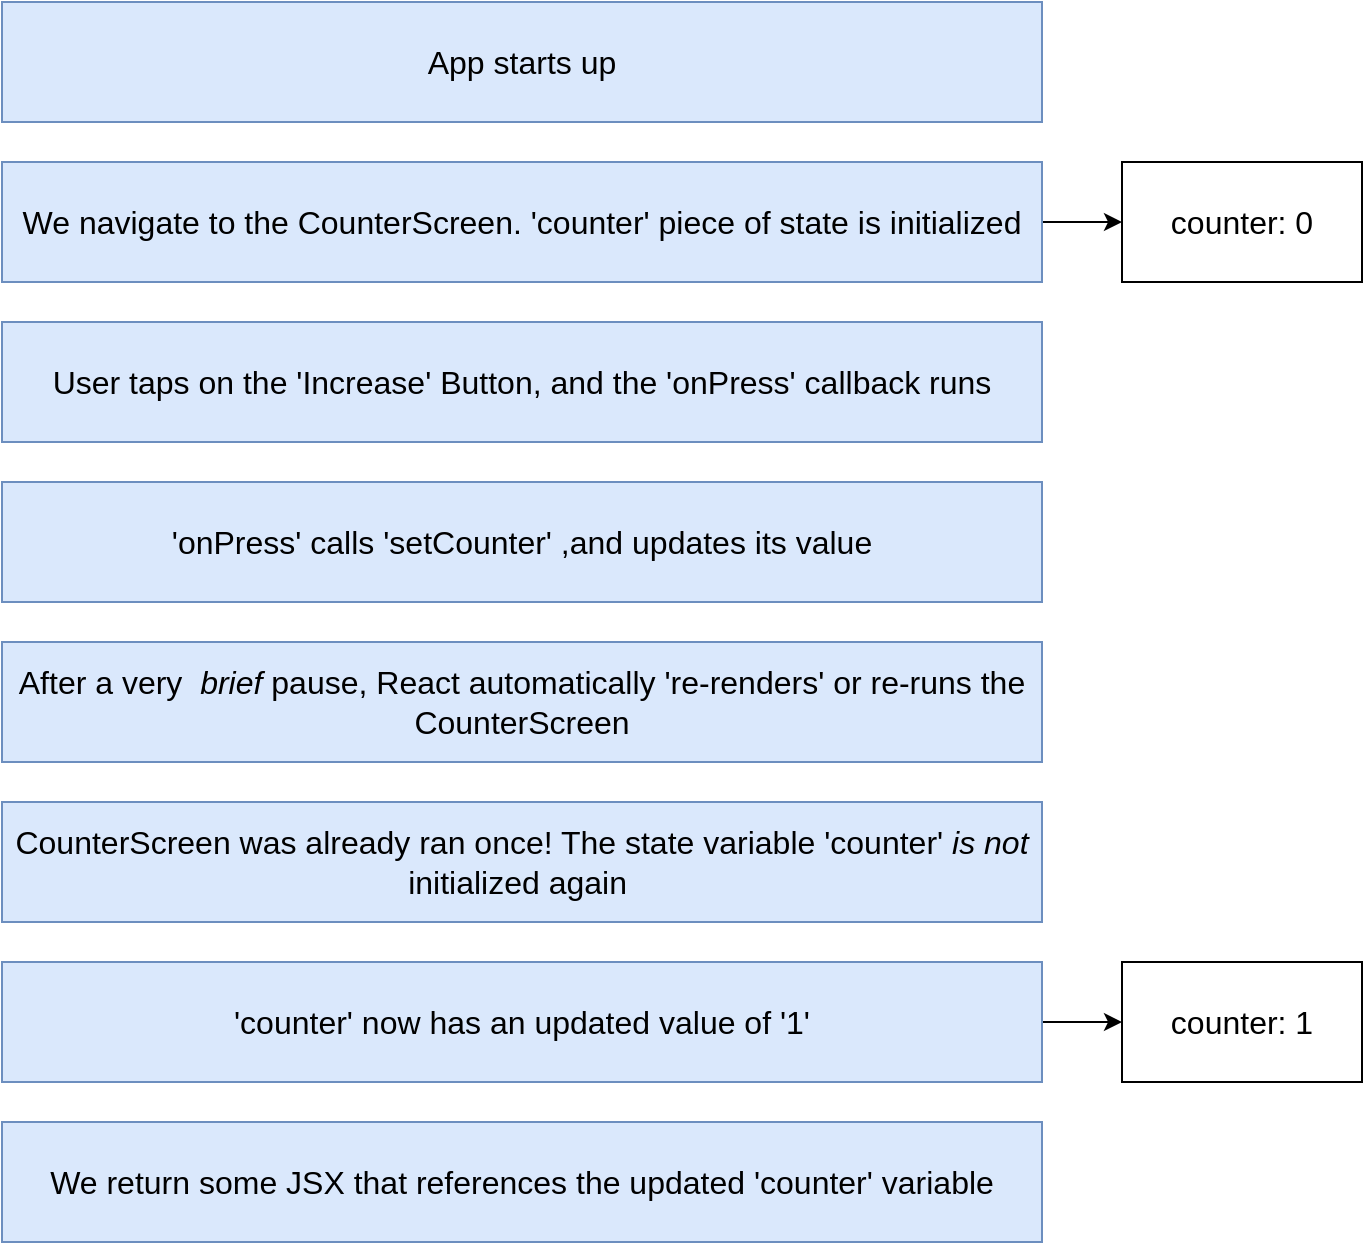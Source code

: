 <mxfile version="15.8.7" type="device"><diagram id="MrQZ9qSWvoJ0XxuQzjD8" name="Page-1"><mxGraphModel dx="868" dy="566" grid="1" gridSize="10" guides="1" tooltips="1" connect="1" arrows="1" fold="1" page="1" pageScale="1" pageWidth="827" pageHeight="1169" math="0" shadow="0"><root><mxCell id="0"/><mxCell id="1" parent="0"/><mxCell id="5TOAY0lJi1y5KtWivaZy-1" value="&lt;font style=&quot;font-size: 16px&quot;&gt;App starts up&lt;/font&gt;" style="rounded=0;whiteSpace=wrap;html=1;fillColor=#dae8fc;strokeColor=#6c8ebf;" vertex="1" parent="1"><mxGeometry x="40" y="80" width="520" height="60" as="geometry"/></mxCell><mxCell id="5TOAY0lJi1y5KtWivaZy-9" value="" style="edgeStyle=orthogonalEdgeStyle;rounded=0;orthogonalLoop=1;jettySize=auto;html=1;fontSize=16;" edge="1" parent="1" source="5TOAY0lJi1y5KtWivaZy-2" target="5TOAY0lJi1y5KtWivaZy-8"><mxGeometry relative="1" as="geometry"/></mxCell><mxCell id="5TOAY0lJi1y5KtWivaZy-2" value="&lt;font style=&quot;font-size: 16px&quot;&gt;We navigate to the CounterScreen. 'counter' piece of state is initialized&lt;/font&gt;" style="rounded=0;whiteSpace=wrap;html=1;fillColor=#dae8fc;strokeColor=#6c8ebf;" vertex="1" parent="1"><mxGeometry x="40" y="160" width="520" height="60" as="geometry"/></mxCell><mxCell id="5TOAY0lJi1y5KtWivaZy-3" value="&lt;font style=&quot;font-size: 16px&quot;&gt;User taps on the 'Increase' Button, and the 'onPress' callback runs&lt;/font&gt;" style="rounded=0;whiteSpace=wrap;html=1;fillColor=#dae8fc;strokeColor=#6c8ebf;" vertex="1" parent="1"><mxGeometry x="40" y="240" width="520" height="60" as="geometry"/></mxCell><mxCell id="5TOAY0lJi1y5KtWivaZy-4" value="&lt;font style=&quot;font-size: 16px&quot;&gt;'onPress' calls 'setCounter' ,and updates its value&lt;/font&gt;" style="rounded=0;whiteSpace=wrap;html=1;fillColor=#dae8fc;strokeColor=#6c8ebf;" vertex="1" parent="1"><mxGeometry x="40" y="320" width="520" height="60" as="geometry"/></mxCell><mxCell id="5TOAY0lJi1y5KtWivaZy-5" value="&lt;font style=&quot;font-size: 16px&quot;&gt;After a very&amp;nbsp; &lt;i&gt;brief &lt;/i&gt;pause, React automatically 're-renders' or re-runs the CounterScreen&lt;/font&gt;" style="rounded=0;whiteSpace=wrap;html=1;fillColor=#dae8fc;strokeColor=#6c8ebf;" vertex="1" parent="1"><mxGeometry x="40" y="400" width="520" height="60" as="geometry"/></mxCell><mxCell id="5TOAY0lJi1y5KtWivaZy-6" value="&lt;font style=&quot;font-size: 16px&quot;&gt;CounterScreen was already ran once! The state variable 'counter' &lt;i&gt;is not &lt;/i&gt;initialized again&lt;i&gt;&amp;nbsp;&lt;/i&gt;&lt;/font&gt;" style="rounded=0;whiteSpace=wrap;html=1;fillColor=#dae8fc;strokeColor=#6c8ebf;" vertex="1" parent="1"><mxGeometry x="40" y="480" width="520" height="60" as="geometry"/></mxCell><mxCell id="5TOAY0lJi1y5KtWivaZy-12" value="" style="edgeStyle=orthogonalEdgeStyle;rounded=0;orthogonalLoop=1;jettySize=auto;html=1;fontSize=16;" edge="1" parent="1" source="5TOAY0lJi1y5KtWivaZy-7" target="5TOAY0lJi1y5KtWivaZy-11"><mxGeometry relative="1" as="geometry"/></mxCell><mxCell id="5TOAY0lJi1y5KtWivaZy-7" value="&lt;font style=&quot;font-size: 16px&quot;&gt;'counter' now has an updated value of '1'&lt;/font&gt;" style="rounded=0;whiteSpace=wrap;html=1;fillColor=#dae8fc;strokeColor=#6c8ebf;" vertex="1" parent="1"><mxGeometry x="40" y="560" width="520" height="60" as="geometry"/></mxCell><mxCell id="5TOAY0lJi1y5KtWivaZy-8" value="counter: 0" style="rounded=0;whiteSpace=wrap;html=1;fontSize=16;" vertex="1" parent="1"><mxGeometry x="600" y="160" width="120" height="60" as="geometry"/></mxCell><mxCell id="5TOAY0lJi1y5KtWivaZy-10" value="&lt;font style=&quot;font-size: 16px&quot;&gt;We return some JSX that references the updated 'counter' variable&lt;/font&gt;" style="rounded=0;whiteSpace=wrap;html=1;fillColor=#dae8fc;strokeColor=#6c8ebf;" vertex="1" parent="1"><mxGeometry x="40" y="640" width="520" height="60" as="geometry"/></mxCell><mxCell id="5TOAY0lJi1y5KtWivaZy-11" value="counter: 1" style="rounded=0;whiteSpace=wrap;html=1;fontSize=16;" vertex="1" parent="1"><mxGeometry x="600" y="560" width="120" height="60" as="geometry"/></mxCell></root></mxGraphModel></diagram></mxfile>